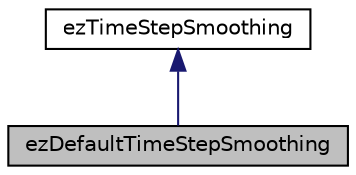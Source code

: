digraph "ezDefaultTimeStepSmoothing"
{
 // LATEX_PDF_SIZE
  edge [fontname="Helvetica",fontsize="10",labelfontname="Helvetica",labelfontsize="10"];
  node [fontname="Helvetica",fontsize="10",shape=record];
  Node1 [label="ezDefaultTimeStepSmoothing",height=0.2,width=0.4,color="black", fillcolor="grey75", style="filled", fontcolor="black",tooltip="Implements a simple time step smoothing algorithm."];
  Node2 -> Node1 [dir="back",color="midnightblue",fontsize="10",style="solid",fontname="Helvetica"];
  Node2 [label="ezTimeStepSmoothing",height=0.2,width=0.4,color="black", fillcolor="white", style="filled",URL="$d1/db8/classez_time_step_smoothing.htm",tooltip="Base class for all time step smoothing algorithms."];
}
